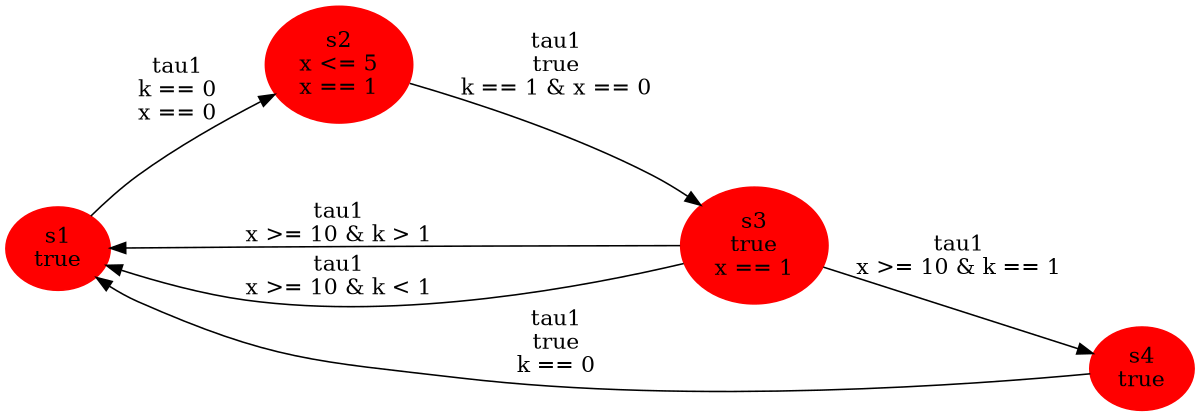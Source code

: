 digraph G2a {
 rankdir=LR;
 size="8,5"
0 [label="s1\ntrue\n",color=red, style=filled];
1 [label="s2\nx <= 5\nx == 1",color=red, style=filled];
2 [label="s3\ntrue\nx == 1",color=red, style=filled];
3 [label="s4\ntrue\n",color=red, style=filled];
0 -> 1 [label="tau1\nk == 0\nx == 0"];
1 -> 2 [label="tau1\ntrue\nk == 1 & x == 0"];
2 -> 0 [label="tau1\nx >= 10 & k > 1\n"];
2 -> 0 [label="tau1\nx >= 10 & k < 1\n"];
2 -> 3 [label="tau1\nx >= 10 & k == 1\n"];
3 -> 0 [label="tau1\ntrue\nk == 0"];
}
